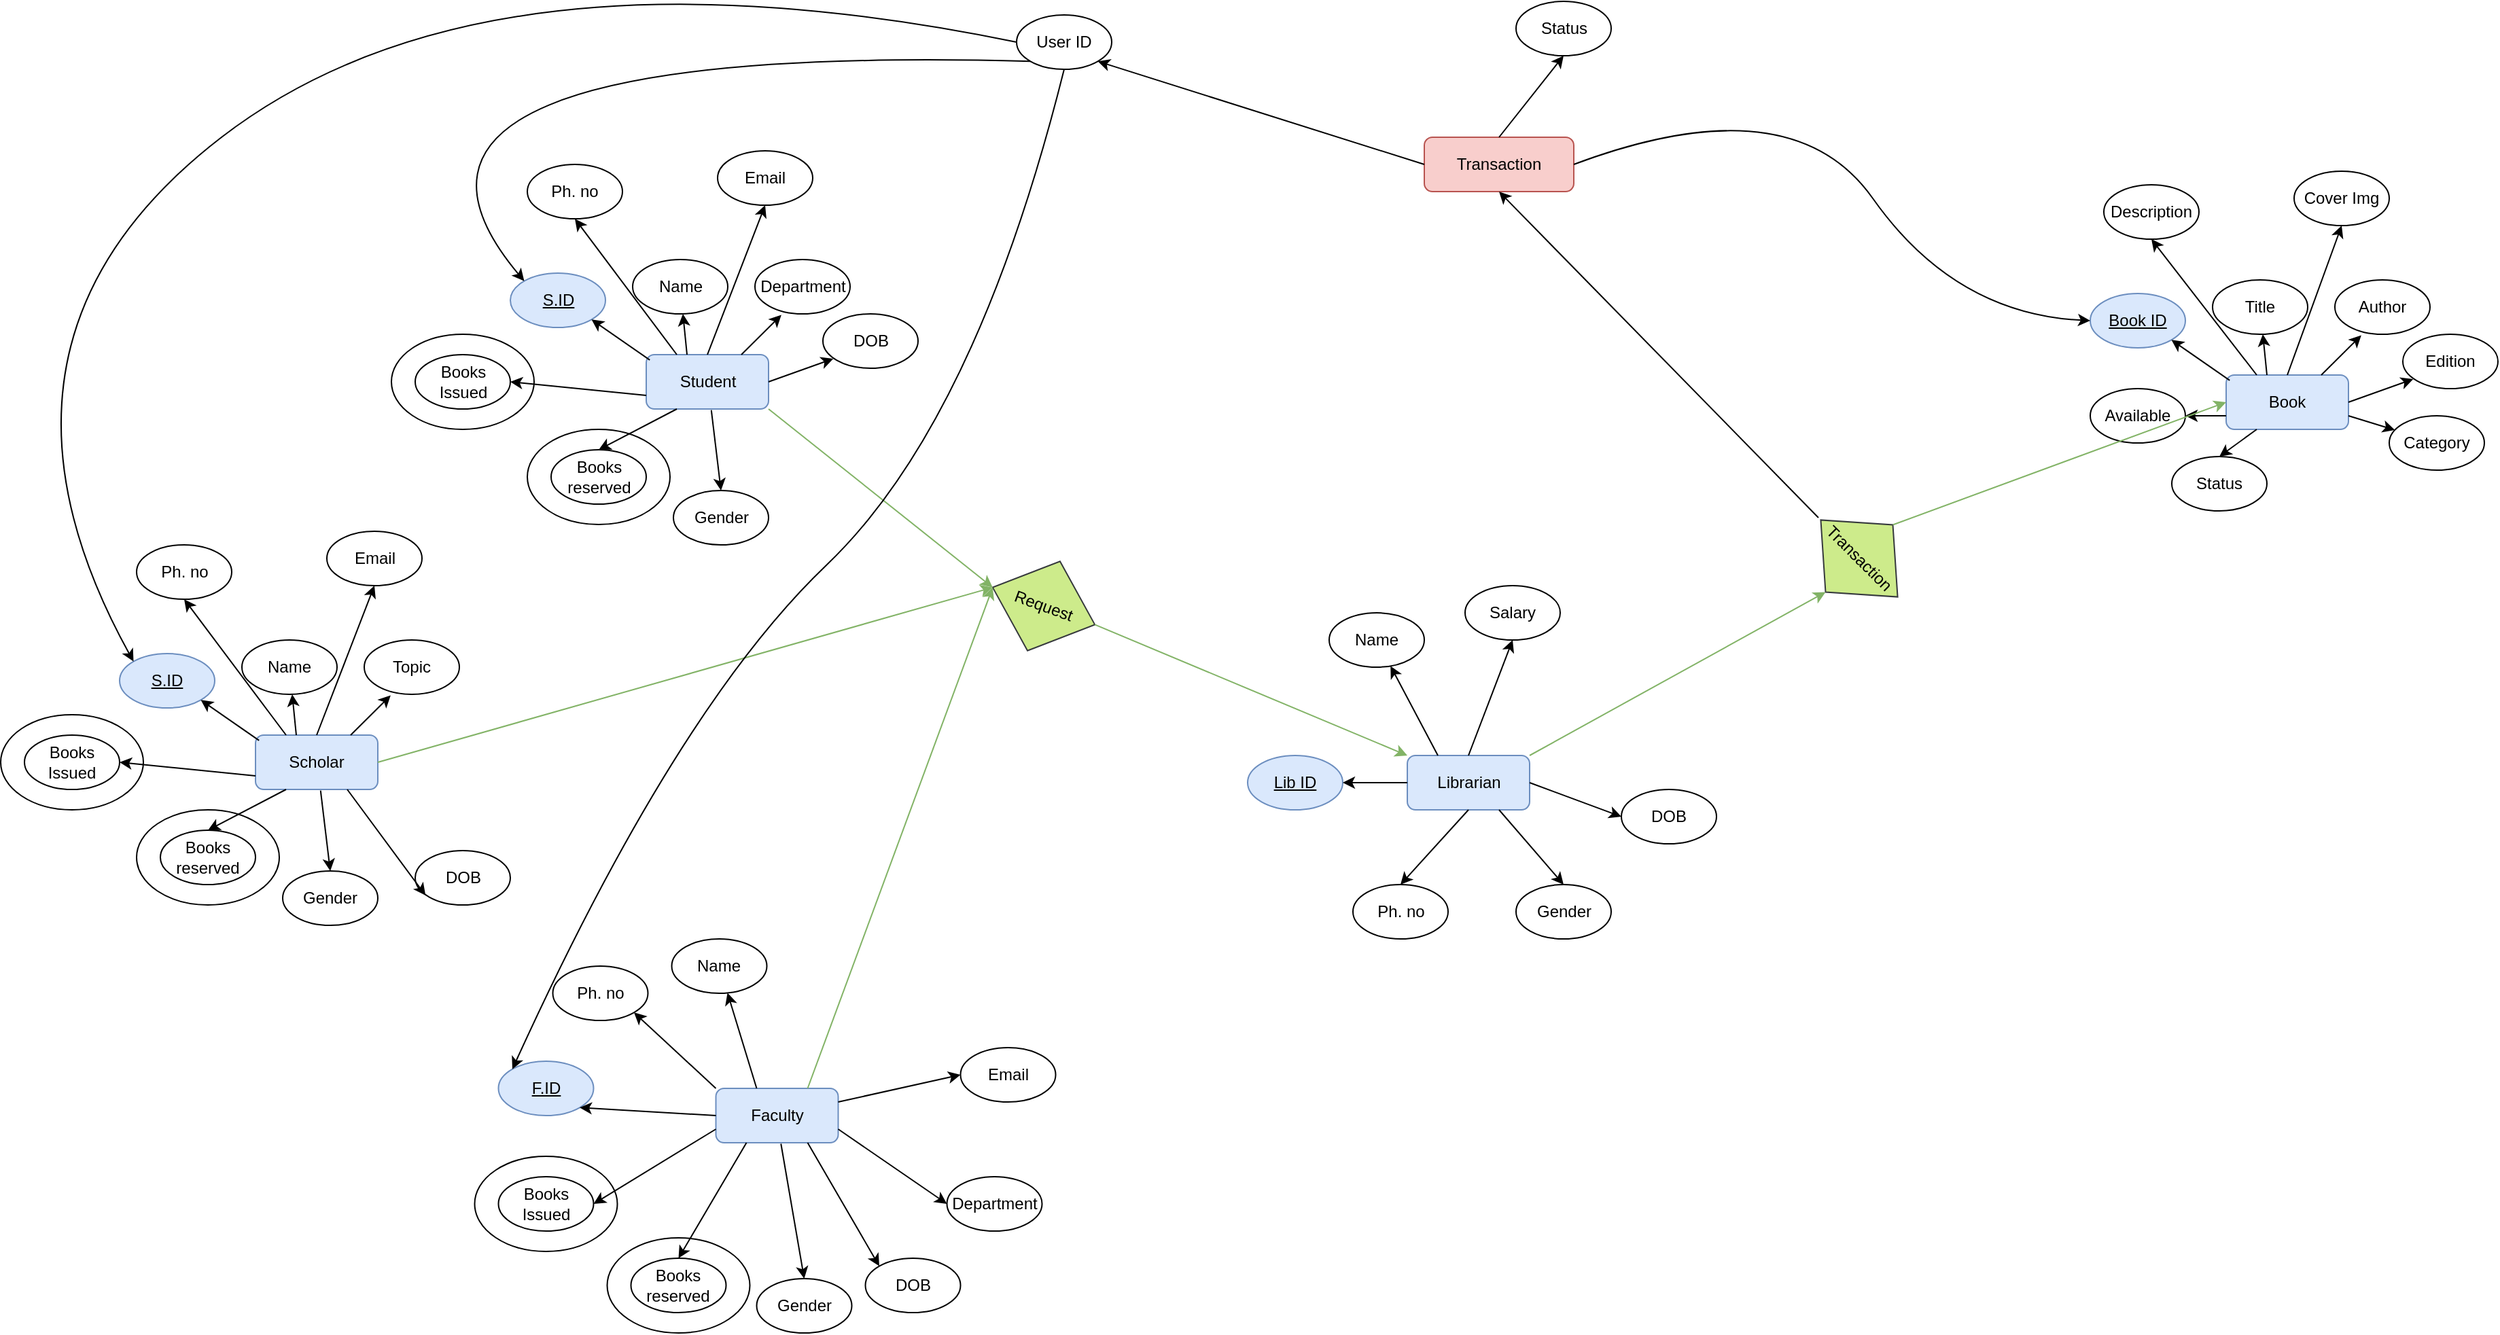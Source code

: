 <mxfile>
    <diagram id="zXwNF8fmSc46qx2AN00s" name="Page-1">
        <mxGraphModel dx="2670" dy="1408" grid="1" gridSize="10" guides="1" tooltips="1" connect="1" arrows="1" fold="1" page="1" pageScale="1" pageWidth="850" pageHeight="1100" background="#ffffff" math="0" shadow="0">
            <root>
                <mxCell id="0"/>
                <mxCell id="1" parent="0"/>
                <mxCell id="36" value="" style="ellipse;whiteSpace=wrap;html=1;" vertex="1" parent="1">
                    <mxGeometry x="-380" y="345" width="105" height="70" as="geometry"/>
                </mxCell>
                <mxCell id="35" value="" style="ellipse;whiteSpace=wrap;html=1;" vertex="1" parent="1">
                    <mxGeometry x="-480" y="275" width="105" height="70" as="geometry"/>
                </mxCell>
                <mxCell id="2" value="Book" style="rounded=1;whiteSpace=wrap;html=1;fillColor=#dae8fc;strokeColor=#6c8ebf;" vertex="1" parent="1">
                    <mxGeometry x="870" y="305" width="90" height="40" as="geometry"/>
                </mxCell>
                <mxCell id="3" value="&lt;u&gt;Book ID&lt;/u&gt;" style="ellipse;whiteSpace=wrap;html=1;fillColor=#dae8fc;strokeColor=#6c8ebf;" vertex="1" parent="1">
                    <mxGeometry x="770" y="245" width="70" height="40" as="geometry"/>
                </mxCell>
                <mxCell id="4" value="" style="endArrow=classic;html=1;entryX=1;entryY=1;entryDx=0;entryDy=0;exitX=0.029;exitY=0.099;exitDx=0;exitDy=0;exitPerimeter=0;" edge="1" parent="1" source="2" target="3">
                    <mxGeometry width="50" height="50" relative="1" as="geometry">
                        <mxPoint x="1210" y="415" as="sourcePoint"/>
                        <mxPoint x="1260" y="365" as="targetPoint"/>
                    </mxGeometry>
                </mxCell>
                <mxCell id="5" value="Title" style="ellipse;whiteSpace=wrap;html=1;" vertex="1" parent="1">
                    <mxGeometry x="860" y="235" width="70" height="40" as="geometry"/>
                </mxCell>
                <mxCell id="6" value="Author" style="ellipse;whiteSpace=wrap;html=1;" vertex="1" parent="1">
                    <mxGeometry x="950" y="235" width="70" height="40" as="geometry"/>
                </mxCell>
                <mxCell id="7" value="Edition" style="ellipse;whiteSpace=wrap;html=1;" vertex="1" parent="1">
                    <mxGeometry x="1000" y="275" width="70" height="40" as="geometry"/>
                </mxCell>
                <mxCell id="9" value="" style="endArrow=classic;html=1;" edge="1" parent="1" target="5">
                    <mxGeometry width="50" height="50" relative="1" as="geometry">
                        <mxPoint x="900" y="305" as="sourcePoint"/>
                        <mxPoint x="950" y="255" as="targetPoint"/>
                    </mxGeometry>
                </mxCell>
                <mxCell id="10" value="" style="endArrow=classic;html=1;entryX=0.278;entryY=1.018;entryDx=0;entryDy=0;entryPerimeter=0;" edge="1" parent="1" target="6">
                    <mxGeometry width="50" height="50" relative="1" as="geometry">
                        <mxPoint x="940" y="305" as="sourcePoint"/>
                        <mxPoint x="990" y="255" as="targetPoint"/>
                    </mxGeometry>
                </mxCell>
                <mxCell id="11" value="" style="endArrow=classic;html=1;entryX=0.109;entryY=0.825;entryDx=0;entryDy=0;entryPerimeter=0;" edge="1" parent="1" target="7">
                    <mxGeometry width="50" height="50" relative="1" as="geometry">
                        <mxPoint x="960" y="325" as="sourcePoint"/>
                        <mxPoint x="1010" y="275" as="targetPoint"/>
                    </mxGeometry>
                </mxCell>
                <mxCell id="12" value="Available" style="ellipse;whiteSpace=wrap;html=1;" vertex="1" parent="1">
                    <mxGeometry x="770" y="315" width="70" height="40" as="geometry"/>
                </mxCell>
                <mxCell id="13" value="" style="endArrow=classic;html=1;entryX=1;entryY=0.5;entryDx=0;entryDy=0;exitX=0;exitY=0.75;exitDx=0;exitDy=0;" edge="1" parent="1" source="2" target="12">
                    <mxGeometry width="50" height="50" relative="1" as="geometry">
                        <mxPoint x="860" y="345" as="sourcePoint"/>
                        <mxPoint x="910" y="295" as="targetPoint"/>
                    </mxGeometry>
                </mxCell>
                <mxCell id="14" value="Status" style="ellipse;whiteSpace=wrap;html=1;" vertex="1" parent="1">
                    <mxGeometry x="830" y="365" width="70" height="40" as="geometry"/>
                </mxCell>
                <mxCell id="15" value="" style="endArrow=classic;html=1;entryX=0.5;entryY=0;entryDx=0;entryDy=0;exitX=0.25;exitY=1;exitDx=0;exitDy=0;" edge="1" parent="1" source="2" target="14">
                    <mxGeometry width="50" height="50" relative="1" as="geometry">
                        <mxPoint x="860" y="375" as="sourcePoint"/>
                        <mxPoint x="910" y="325" as="targetPoint"/>
                    </mxGeometry>
                </mxCell>
                <mxCell id="16" value="Student" style="rounded=1;whiteSpace=wrap;html=1;fillColor=#dae8fc;strokeColor=#6c8ebf;" vertex="1" parent="1">
                    <mxGeometry x="-292.5" y="290" width="90" height="40" as="geometry"/>
                </mxCell>
                <mxCell id="17" value="S.ID" style="ellipse;whiteSpace=wrap;html=1;fontStyle=4;fillColor=#dae8fc;strokeColor=#6c8ebf;" vertex="1" parent="1">
                    <mxGeometry x="-392.5" y="230" width="70" height="40" as="geometry"/>
                </mxCell>
                <mxCell id="18" value="" style="endArrow=classic;html=1;entryX=1;entryY=1;entryDx=0;entryDy=0;exitX=0.029;exitY=0.099;exitDx=0;exitDy=0;exitPerimeter=0;" edge="1" parent="1" source="16" target="17">
                    <mxGeometry width="50" height="50" relative="1" as="geometry">
                        <mxPoint x="47.5" y="400" as="sourcePoint"/>
                        <mxPoint x="97.5" y="350" as="targetPoint"/>
                    </mxGeometry>
                </mxCell>
                <mxCell id="19" value="Name" style="ellipse;whiteSpace=wrap;html=1;" vertex="1" parent="1">
                    <mxGeometry x="-302.5" y="220" width="70" height="40" as="geometry"/>
                </mxCell>
                <mxCell id="20" value="Department" style="ellipse;whiteSpace=wrap;html=1;" vertex="1" parent="1">
                    <mxGeometry x="-212.5" y="220" width="70" height="40" as="geometry"/>
                </mxCell>
                <mxCell id="21" value="DOB" style="ellipse;whiteSpace=wrap;html=1;" vertex="1" parent="1">
                    <mxGeometry x="-162.5" y="260" width="70" height="40" as="geometry"/>
                </mxCell>
                <mxCell id="22" value="" style="endArrow=classic;html=1;" edge="1" parent="1" target="19">
                    <mxGeometry width="50" height="50" relative="1" as="geometry">
                        <mxPoint x="-262.5" y="290" as="sourcePoint"/>
                        <mxPoint x="-212.5" y="240" as="targetPoint"/>
                    </mxGeometry>
                </mxCell>
                <mxCell id="23" value="" style="endArrow=classic;html=1;entryX=0.278;entryY=1.018;entryDx=0;entryDy=0;entryPerimeter=0;" edge="1" parent="1" target="20">
                    <mxGeometry width="50" height="50" relative="1" as="geometry">
                        <mxPoint x="-222.5" y="290" as="sourcePoint"/>
                        <mxPoint x="-172.5" y="240" as="targetPoint"/>
                    </mxGeometry>
                </mxCell>
                <mxCell id="24" value="" style="endArrow=classic;html=1;entryX=0.109;entryY=0.825;entryDx=0;entryDy=0;entryPerimeter=0;" edge="1" parent="1" target="21">
                    <mxGeometry width="50" height="50" relative="1" as="geometry">
                        <mxPoint x="-202.5" y="310" as="sourcePoint"/>
                        <mxPoint x="-152.5" y="260" as="targetPoint"/>
                    </mxGeometry>
                </mxCell>
                <mxCell id="25" value="Books Issued" style="ellipse;whiteSpace=wrap;html=1;" vertex="1" parent="1">
                    <mxGeometry x="-462.5" y="290" width="70" height="40" as="geometry"/>
                </mxCell>
                <mxCell id="26" value="" style="endArrow=classic;html=1;entryX=1;entryY=0.5;entryDx=0;entryDy=0;exitX=0;exitY=0.75;exitDx=0;exitDy=0;" edge="1" parent="1" source="16" target="25">
                    <mxGeometry width="50" height="50" relative="1" as="geometry">
                        <mxPoint x="-302.5" y="330" as="sourcePoint"/>
                        <mxPoint x="-252.5" y="280" as="targetPoint"/>
                    </mxGeometry>
                </mxCell>
                <mxCell id="27" value="Books reserved" style="ellipse;whiteSpace=wrap;html=1;" vertex="1" parent="1">
                    <mxGeometry x="-362.5" y="360" width="70" height="40" as="geometry"/>
                </mxCell>
                <mxCell id="28" value="" style="endArrow=classic;html=1;entryX=0.5;entryY=0;entryDx=0;entryDy=0;exitX=0.25;exitY=1;exitDx=0;exitDy=0;" edge="1" parent="1" source="16" target="27">
                    <mxGeometry width="50" height="50" relative="1" as="geometry">
                        <mxPoint x="-302.5" y="360" as="sourcePoint"/>
                        <mxPoint x="-252.5" y="310" as="targetPoint"/>
                    </mxGeometry>
                </mxCell>
                <mxCell id="29" value="Category" style="ellipse;whiteSpace=wrap;html=1;" vertex="1" parent="1">
                    <mxGeometry x="990" y="335" width="70" height="40" as="geometry"/>
                </mxCell>
                <mxCell id="30" value="" style="endArrow=classic;html=1;exitX=1;exitY=0.75;exitDx=0;exitDy=0;" edge="1" parent="1" source="2" target="29">
                    <mxGeometry width="50" height="50" relative="1" as="geometry">
                        <mxPoint x="960" y="335" as="sourcePoint"/>
                        <mxPoint x="1010" y="285" as="targetPoint"/>
                    </mxGeometry>
                </mxCell>
                <mxCell id="31" value="Cover Img" style="ellipse;whiteSpace=wrap;html=1;" vertex="1" parent="1">
                    <mxGeometry x="920" y="155" width="70" height="40" as="geometry"/>
                </mxCell>
                <mxCell id="32" value="Description" style="ellipse;whiteSpace=wrap;html=1;" vertex="1" parent="1">
                    <mxGeometry x="780" y="165" width="70" height="40" as="geometry"/>
                </mxCell>
                <mxCell id="33" value="" style="endArrow=classic;html=1;entryX=0.5;entryY=1;entryDx=0;entryDy=0;exitX=0.25;exitY=0;exitDx=0;exitDy=0;" edge="1" parent="1" source="2" target="32">
                    <mxGeometry width="50" height="50" relative="1" as="geometry">
                        <mxPoint x="880" y="305" as="sourcePoint"/>
                        <mxPoint x="930" y="255" as="targetPoint"/>
                    </mxGeometry>
                </mxCell>
                <mxCell id="34" value="" style="endArrow=classic;html=1;entryX=0.5;entryY=1;entryDx=0;entryDy=0;exitX=0.5;exitY=0;exitDx=0;exitDy=0;" edge="1" parent="1" source="2" target="31">
                    <mxGeometry width="50" height="50" relative="1" as="geometry">
                        <mxPoint x="940" y="265" as="sourcePoint"/>
                        <mxPoint x="990" y="215" as="targetPoint"/>
                    </mxGeometry>
                </mxCell>
                <mxCell id="41" value="Request" style="rhombus;whiteSpace=wrap;html=1;rotation=20;fillColor=#cdeb8b;strokeColor=#36393d;" vertex="1" parent="1">
                    <mxGeometry x="-40" y="440" width="80" height="70" as="geometry"/>
                </mxCell>
                <mxCell id="42" value="" style="endArrow=classic;html=1;exitX=1;exitY=1;exitDx=0;exitDy=0;entryX=0;entryY=0.5;entryDx=0;entryDy=0;fillColor=#d5e8d4;strokeColor=#82b366;" edge="1" parent="1" source="16" target="41">
                    <mxGeometry width="50" height="50" relative="1" as="geometry">
                        <mxPoint x="-30" y="330" as="sourcePoint"/>
                        <mxPoint x="20" y="280" as="targetPoint"/>
                    </mxGeometry>
                </mxCell>
                <mxCell id="46" value="Librarian" style="rounded=1;whiteSpace=wrap;html=1;fillColor=#dae8fc;strokeColor=#6c8ebf;" vertex="1" parent="1">
                    <mxGeometry x="267.5" y="585" width="90" height="40" as="geometry"/>
                </mxCell>
                <mxCell id="47" value="Lib ID" style="ellipse;whiteSpace=wrap;html=1;fontStyle=4;fillColor=#dae8fc;strokeColor=#6c8ebf;" vertex="1" parent="1">
                    <mxGeometry x="150" y="585" width="70" height="40" as="geometry"/>
                </mxCell>
                <mxCell id="48" value="" style="endArrow=classic;html=1;entryX=1;entryY=0.5;entryDx=0;entryDy=0;exitX=0;exitY=0.5;exitDx=0;exitDy=0;" edge="1" parent="1" source="46" target="47">
                    <mxGeometry width="50" height="50" relative="1" as="geometry">
                        <mxPoint x="607.5" y="695" as="sourcePoint"/>
                        <mxPoint x="657.5" y="645" as="targetPoint"/>
                    </mxGeometry>
                </mxCell>
                <mxCell id="49" value="Name" style="ellipse;whiteSpace=wrap;html=1;" vertex="1" parent="1">
                    <mxGeometry x="210" y="480" width="70" height="40" as="geometry"/>
                </mxCell>
                <mxCell id="50" value="Salary" style="ellipse;whiteSpace=wrap;html=1;" vertex="1" parent="1">
                    <mxGeometry x="310" y="460" width="70" height="40" as="geometry"/>
                </mxCell>
                <mxCell id="51" value="DOB" style="ellipse;whiteSpace=wrap;html=1;" vertex="1" parent="1">
                    <mxGeometry x="425" y="610" width="70" height="40" as="geometry"/>
                </mxCell>
                <mxCell id="52" value="" style="endArrow=classic;html=1;exitX=0.25;exitY=0;exitDx=0;exitDy=0;" edge="1" parent="1" target="49" source="46">
                    <mxGeometry width="50" height="50" relative="1" as="geometry">
                        <mxPoint x="297.5" y="585" as="sourcePoint"/>
                        <mxPoint x="347.5" y="535" as="targetPoint"/>
                    </mxGeometry>
                </mxCell>
                <mxCell id="53" value="" style="endArrow=classic;html=1;entryX=0.5;entryY=1;entryDx=0;entryDy=0;exitX=0.5;exitY=0;exitDx=0;exitDy=0;" edge="1" parent="1" target="50" source="46">
                    <mxGeometry width="50" height="50" relative="1" as="geometry">
                        <mxPoint x="337.5" y="585" as="sourcePoint"/>
                        <mxPoint x="387.5" y="535" as="targetPoint"/>
                    </mxGeometry>
                </mxCell>
                <mxCell id="54" value="" style="endArrow=classic;html=1;entryX=0;entryY=0.5;entryDx=0;entryDy=0;" edge="1" parent="1" target="51">
                    <mxGeometry width="50" height="50" relative="1" as="geometry">
                        <mxPoint x="357.5" y="605" as="sourcePoint"/>
                        <mxPoint x="407.5" y="555" as="targetPoint"/>
                    </mxGeometry>
                </mxCell>
                <mxCell id="55" value="Ph. no" style="ellipse;whiteSpace=wrap;html=1;" vertex="1" parent="1">
                    <mxGeometry x="227.5" y="680" width="70" height="40" as="geometry"/>
                </mxCell>
                <mxCell id="56" value="" style="endArrow=classic;html=1;entryX=0.5;entryY=0;entryDx=0;entryDy=0;exitX=0.5;exitY=1;exitDx=0;exitDy=0;" edge="1" parent="1" source="46" target="55">
                    <mxGeometry width="50" height="50" relative="1" as="geometry">
                        <mxPoint x="257.5" y="625" as="sourcePoint"/>
                        <mxPoint x="307.5" y="575" as="targetPoint"/>
                    </mxGeometry>
                </mxCell>
                <mxCell id="57" value="Gender" style="ellipse;whiteSpace=wrap;html=1;" vertex="1" parent="1">
                    <mxGeometry x="347.5" y="680" width="70" height="40" as="geometry"/>
                </mxCell>
                <mxCell id="58" value="" style="endArrow=classic;html=1;entryX=0.5;entryY=0;entryDx=0;entryDy=0;exitX=0.75;exitY=1;exitDx=0;exitDy=0;" edge="1" parent="1" source="46" target="57">
                    <mxGeometry width="50" height="50" relative="1" as="geometry">
                        <mxPoint x="257.5" y="655" as="sourcePoint"/>
                        <mxPoint x="307.5" y="605" as="targetPoint"/>
                    </mxGeometry>
                </mxCell>
                <mxCell id="59" value="Gender" style="ellipse;whiteSpace=wrap;html=1;" vertex="1" parent="1">
                    <mxGeometry x="-272.5" y="390" width="70" height="40" as="geometry"/>
                </mxCell>
                <mxCell id="60" value="" style="endArrow=classic;html=1;exitX=0.532;exitY=1.019;exitDx=0;exitDy=0;exitPerimeter=0;entryX=0.5;entryY=0;entryDx=0;entryDy=0;" edge="1" parent="1" source="16" target="59">
                    <mxGeometry width="50" height="50" relative="1" as="geometry">
                        <mxPoint x="-252.5" y="390" as="sourcePoint"/>
                        <mxPoint x="-202.5" y="340" as="targetPoint"/>
                    </mxGeometry>
                </mxCell>
                <mxCell id="61" value="" style="endArrow=classic;html=1;exitX=1;exitY=0.5;exitDx=0;exitDy=0;entryX=0;entryY=0;entryDx=0;entryDy=0;fillColor=#d5e8d4;strokeColor=#82b366;" edge="1" parent="1" source="41" target="46">
                    <mxGeometry width="50" height="50" relative="1" as="geometry">
                        <mxPoint x="190" y="460" as="sourcePoint"/>
                        <mxPoint x="240" y="410" as="targetPoint"/>
                    </mxGeometry>
                </mxCell>
                <mxCell id="62" value="Transaction" style="rhombus;whiteSpace=wrap;html=1;rotation=45;fillColor=#cdeb8b;strokeColor=#36393d;" vertex="1" parent="1">
                    <mxGeometry x="560" y="405" width="80" height="70" as="geometry"/>
                </mxCell>
                <mxCell id="63" value="" style="endArrow=classic;html=1;entryX=0.5;entryY=1;entryDx=0;entryDy=0;fillColor=#d5e8d4;strokeColor=#82b366;exitX=1;exitY=0;exitDx=0;exitDy=0;" edge="1" parent="1" source="46" target="62">
                    <mxGeometry width="50" height="50" relative="1" as="geometry">
                        <mxPoint x="440" y="560" as="sourcePoint"/>
                        <mxPoint x="240" y="410" as="targetPoint"/>
                    </mxGeometry>
                </mxCell>
                <mxCell id="64" value="" style="endArrow=classic;html=1;exitX=0.5;exitY=0;exitDx=0;exitDy=0;entryX=0;entryY=0.5;entryDx=0;entryDy=0;fillColor=#d5e8d4;strokeColor=#82b366;" edge="1" parent="1" source="62" target="2">
                    <mxGeometry width="50" height="50" relative="1" as="geometry">
                        <mxPoint x="190" y="460" as="sourcePoint"/>
                        <mxPoint x="240" y="410" as="targetPoint"/>
                    </mxGeometry>
                </mxCell>
                <mxCell id="65" value="Ph. no" style="ellipse;whiteSpace=wrap;html=1;" vertex="1" parent="1">
                    <mxGeometry x="-380" y="150" width="70" height="40" as="geometry"/>
                </mxCell>
                <mxCell id="66" value="Email" style="ellipse;whiteSpace=wrap;html=1;" vertex="1" parent="1">
                    <mxGeometry x="-240" y="140" width="70" height="40" as="geometry"/>
                </mxCell>
                <mxCell id="68" value="" style="endArrow=classic;html=1;exitX=0.25;exitY=0;exitDx=0;exitDy=0;entryX=0.5;entryY=1;entryDx=0;entryDy=0;" edge="1" parent="1" source="16" target="65">
                    <mxGeometry width="50" height="50" relative="1" as="geometry">
                        <mxPoint x="-210" y="220" as="sourcePoint"/>
                        <mxPoint x="-160" y="170" as="targetPoint"/>
                    </mxGeometry>
                </mxCell>
                <mxCell id="69" value="" style="endArrow=classic;html=1;exitX=0.5;exitY=0;exitDx=0;exitDy=0;entryX=0.5;entryY=1;entryDx=0;entryDy=0;" edge="1" parent="1" source="16" target="66">
                    <mxGeometry width="50" height="50" relative="1" as="geometry">
                        <mxPoint x="-210" y="220" as="sourcePoint"/>
                        <mxPoint x="-160" y="170" as="targetPoint"/>
                    </mxGeometry>
                </mxCell>
                <mxCell id="70" value="" style="ellipse;whiteSpace=wrap;html=1;" vertex="1" parent="1">
                    <mxGeometry x="-667.5" y="625" width="105" height="70" as="geometry"/>
                </mxCell>
                <mxCell id="71" value="" style="ellipse;whiteSpace=wrap;html=1;" vertex="1" parent="1">
                    <mxGeometry x="-767.5" y="555" width="105" height="70" as="geometry"/>
                </mxCell>
                <mxCell id="72" value="Scholar" style="rounded=1;whiteSpace=wrap;html=1;fillColor=#dae8fc;strokeColor=#6c8ebf;" vertex="1" parent="1">
                    <mxGeometry x="-580" y="570" width="90" height="40" as="geometry"/>
                </mxCell>
                <mxCell id="73" value="S.ID" style="ellipse;whiteSpace=wrap;html=1;fontStyle=4;fillColor=#dae8fc;strokeColor=#6c8ebf;" vertex="1" parent="1">
                    <mxGeometry x="-680" y="510" width="70" height="40" as="geometry"/>
                </mxCell>
                <mxCell id="74" value="" style="endArrow=classic;html=1;entryX=1;entryY=1;entryDx=0;entryDy=0;exitX=0.029;exitY=0.099;exitDx=0;exitDy=0;exitPerimeter=0;" edge="1" parent="1" source="72" target="73">
                    <mxGeometry width="50" height="50" relative="1" as="geometry">
                        <mxPoint x="-240" y="680" as="sourcePoint"/>
                        <mxPoint x="-190" y="630" as="targetPoint"/>
                    </mxGeometry>
                </mxCell>
                <mxCell id="75" value="Name" style="ellipse;whiteSpace=wrap;html=1;" vertex="1" parent="1">
                    <mxGeometry x="-590" y="500" width="70" height="40" as="geometry"/>
                </mxCell>
                <mxCell id="76" value="Topic" style="ellipse;whiteSpace=wrap;html=1;" vertex="1" parent="1">
                    <mxGeometry x="-500" y="500" width="70" height="40" as="geometry"/>
                </mxCell>
                <mxCell id="77" value="DOB" style="ellipse;whiteSpace=wrap;html=1;" vertex="1" parent="1">
                    <mxGeometry x="-462.5" y="655" width="70" height="40" as="geometry"/>
                </mxCell>
                <mxCell id="78" value="" style="endArrow=classic;html=1;" edge="1" parent="1" target="75">
                    <mxGeometry width="50" height="50" relative="1" as="geometry">
                        <mxPoint x="-550" y="570" as="sourcePoint"/>
                        <mxPoint x="-500" y="520" as="targetPoint"/>
                    </mxGeometry>
                </mxCell>
                <mxCell id="79" value="" style="endArrow=classic;html=1;entryX=0.278;entryY=1.018;entryDx=0;entryDy=0;entryPerimeter=0;" edge="1" parent="1" target="76">
                    <mxGeometry width="50" height="50" relative="1" as="geometry">
                        <mxPoint x="-510" y="570" as="sourcePoint"/>
                        <mxPoint x="-460" y="520" as="targetPoint"/>
                    </mxGeometry>
                </mxCell>
                <mxCell id="80" value="" style="endArrow=classic;html=1;entryX=0.109;entryY=0.825;entryDx=0;entryDy=0;entryPerimeter=0;exitX=0.75;exitY=1;exitDx=0;exitDy=0;" edge="1" parent="1" target="77" source="72">
                    <mxGeometry width="50" height="50" relative="1" as="geometry">
                        <mxPoint x="-490" y="590" as="sourcePoint"/>
                        <mxPoint x="-440" y="540" as="targetPoint"/>
                    </mxGeometry>
                </mxCell>
                <mxCell id="81" value="Books Issued" style="ellipse;whiteSpace=wrap;html=1;" vertex="1" parent="1">
                    <mxGeometry x="-750" y="570" width="70" height="40" as="geometry"/>
                </mxCell>
                <mxCell id="82" value="" style="endArrow=classic;html=1;entryX=1;entryY=0.5;entryDx=0;entryDy=0;exitX=0;exitY=0.75;exitDx=0;exitDy=0;" edge="1" parent="1" source="72" target="81">
                    <mxGeometry width="50" height="50" relative="1" as="geometry">
                        <mxPoint x="-590" y="610" as="sourcePoint"/>
                        <mxPoint x="-540" y="560" as="targetPoint"/>
                    </mxGeometry>
                </mxCell>
                <mxCell id="83" value="Books reserved" style="ellipse;whiteSpace=wrap;html=1;" vertex="1" parent="1">
                    <mxGeometry x="-650" y="640" width="70" height="40" as="geometry"/>
                </mxCell>
                <mxCell id="84" value="" style="endArrow=classic;html=1;entryX=0.5;entryY=0;entryDx=0;entryDy=0;exitX=0.25;exitY=1;exitDx=0;exitDy=0;" edge="1" parent="1" source="72" target="83">
                    <mxGeometry width="50" height="50" relative="1" as="geometry">
                        <mxPoint x="-590" y="640" as="sourcePoint"/>
                        <mxPoint x="-540" y="590" as="targetPoint"/>
                    </mxGeometry>
                </mxCell>
                <mxCell id="85" value="Gender" style="ellipse;whiteSpace=wrap;html=1;" vertex="1" parent="1">
                    <mxGeometry x="-560" y="670" width="70" height="40" as="geometry"/>
                </mxCell>
                <mxCell id="86" value="" style="endArrow=classic;html=1;exitX=0.532;exitY=1.019;exitDx=0;exitDy=0;exitPerimeter=0;entryX=0.5;entryY=0;entryDx=0;entryDy=0;" edge="1" parent="1" source="72" target="85">
                    <mxGeometry width="50" height="50" relative="1" as="geometry">
                        <mxPoint x="-540" y="670" as="sourcePoint"/>
                        <mxPoint x="-490" y="620" as="targetPoint"/>
                    </mxGeometry>
                </mxCell>
                <mxCell id="87" value="Ph. no" style="ellipse;whiteSpace=wrap;html=1;" vertex="1" parent="1">
                    <mxGeometry x="-667.5" y="430" width="70" height="40" as="geometry"/>
                </mxCell>
                <mxCell id="88" value="Email" style="ellipse;whiteSpace=wrap;html=1;" vertex="1" parent="1">
                    <mxGeometry x="-527.5" y="420" width="70" height="40" as="geometry"/>
                </mxCell>
                <mxCell id="89" value="" style="endArrow=classic;html=1;exitX=0.25;exitY=0;exitDx=0;exitDy=0;entryX=0.5;entryY=1;entryDx=0;entryDy=0;" edge="1" parent="1" source="72" target="87">
                    <mxGeometry width="50" height="50" relative="1" as="geometry">
                        <mxPoint x="-497.5" y="500" as="sourcePoint"/>
                        <mxPoint x="-447.5" y="450" as="targetPoint"/>
                    </mxGeometry>
                </mxCell>
                <mxCell id="90" value="" style="endArrow=classic;html=1;exitX=0.5;exitY=0;exitDx=0;exitDy=0;entryX=0.5;entryY=1;entryDx=0;entryDy=0;" edge="1" parent="1" source="72" target="88">
                    <mxGeometry width="50" height="50" relative="1" as="geometry">
                        <mxPoint x="-497.5" y="500" as="sourcePoint"/>
                        <mxPoint x="-447.5" y="450" as="targetPoint"/>
                    </mxGeometry>
                </mxCell>
                <mxCell id="112" value="" style="ellipse;whiteSpace=wrap;html=1;" vertex="1" parent="1">
                    <mxGeometry x="-321.25" y="940" width="105" height="70" as="geometry"/>
                </mxCell>
                <mxCell id="113" value="" style="ellipse;whiteSpace=wrap;html=1;" vertex="1" parent="1">
                    <mxGeometry x="-418.75" y="880" width="105" height="70" as="geometry"/>
                </mxCell>
                <mxCell id="114" value="Faculty" style="rounded=1;whiteSpace=wrap;html=1;fillColor=#dae8fc;strokeColor=#6c8ebf;" vertex="1" parent="1">
                    <mxGeometry x="-241.25" y="830" width="90" height="40" as="geometry"/>
                </mxCell>
                <mxCell id="115" value="F.ID" style="ellipse;whiteSpace=wrap;html=1;fontStyle=4;fillColor=#dae8fc;strokeColor=#6c8ebf;" vertex="1" parent="1">
                    <mxGeometry x="-401.25" y="810" width="70" height="40" as="geometry"/>
                </mxCell>
                <mxCell id="116" value="" style="endArrow=classic;html=1;entryX=1;entryY=1;entryDx=0;entryDy=0;exitX=0;exitY=0.5;exitDx=0;exitDy=0;" edge="1" parent="1" source="114" target="115">
                    <mxGeometry width="50" height="50" relative="1" as="geometry">
                        <mxPoint x="98.75" y="940" as="sourcePoint"/>
                        <mxPoint x="148.75" y="890" as="targetPoint"/>
                    </mxGeometry>
                </mxCell>
                <mxCell id="117" value="Name" style="ellipse;whiteSpace=wrap;html=1;" vertex="1" parent="1">
                    <mxGeometry x="-273.75" y="720" width="70" height="40" as="geometry"/>
                </mxCell>
                <mxCell id="118" value="Department" style="ellipse;whiteSpace=wrap;html=1;" vertex="1" parent="1">
                    <mxGeometry x="-71.25" y="895" width="70" height="40" as="geometry"/>
                </mxCell>
                <mxCell id="119" value="DOB" style="ellipse;whiteSpace=wrap;html=1;" vertex="1" parent="1">
                    <mxGeometry x="-131.25" y="955" width="70" height="40" as="geometry"/>
                </mxCell>
                <mxCell id="120" value="" style="endArrow=classic;html=1;" edge="1" parent="1" target="117">
                    <mxGeometry width="50" height="50" relative="1" as="geometry">
                        <mxPoint x="-211.25" y="830" as="sourcePoint"/>
                        <mxPoint x="-161.25" y="780" as="targetPoint"/>
                    </mxGeometry>
                </mxCell>
                <mxCell id="121" value="" style="endArrow=classic;html=1;entryX=0;entryY=0.5;entryDx=0;entryDy=0;exitX=1;exitY=0.75;exitDx=0;exitDy=0;" edge="1" parent="1" target="118" source="114">
                    <mxGeometry width="50" height="50" relative="1" as="geometry">
                        <mxPoint x="-171.25" y="830" as="sourcePoint"/>
                        <mxPoint x="-121.25" y="780" as="targetPoint"/>
                    </mxGeometry>
                </mxCell>
                <mxCell id="122" value="" style="endArrow=classic;html=1;entryX=0;entryY=0;entryDx=0;entryDy=0;exitX=0.75;exitY=1;exitDx=0;exitDy=0;" edge="1" parent="1" target="119" source="114">
                    <mxGeometry width="50" height="50" relative="1" as="geometry">
                        <mxPoint x="-151.25" y="850" as="sourcePoint"/>
                        <mxPoint x="-101.25" y="800" as="targetPoint"/>
                    </mxGeometry>
                </mxCell>
                <mxCell id="123" value="Books Issued" style="ellipse;whiteSpace=wrap;html=1;" vertex="1" parent="1">
                    <mxGeometry x="-401.25" y="895" width="70" height="40" as="geometry"/>
                </mxCell>
                <mxCell id="124" value="" style="endArrow=classic;html=1;entryX=1;entryY=0.5;entryDx=0;entryDy=0;exitX=0;exitY=0.75;exitDx=0;exitDy=0;" edge="1" parent="1" source="114" target="123">
                    <mxGeometry width="50" height="50" relative="1" as="geometry">
                        <mxPoint x="-251.25" y="870" as="sourcePoint"/>
                        <mxPoint x="-201.25" y="820" as="targetPoint"/>
                    </mxGeometry>
                </mxCell>
                <mxCell id="125" value="Books reserved" style="ellipse;whiteSpace=wrap;html=1;" vertex="1" parent="1">
                    <mxGeometry x="-303.75" y="955" width="70" height="40" as="geometry"/>
                </mxCell>
                <mxCell id="126" value="" style="endArrow=classic;html=1;entryX=0.5;entryY=0;entryDx=0;entryDy=0;exitX=0.25;exitY=1;exitDx=0;exitDy=0;" edge="1" parent="1" source="114" target="125">
                    <mxGeometry width="50" height="50" relative="1" as="geometry">
                        <mxPoint x="-251.25" y="900" as="sourcePoint"/>
                        <mxPoint x="-201.25" y="850" as="targetPoint"/>
                    </mxGeometry>
                </mxCell>
                <mxCell id="127" value="Gender" style="ellipse;whiteSpace=wrap;html=1;" vertex="1" parent="1">
                    <mxGeometry x="-211.25" y="970" width="70" height="40" as="geometry"/>
                </mxCell>
                <mxCell id="128" value="" style="endArrow=classic;html=1;exitX=0.532;exitY=1.019;exitDx=0;exitDy=0;exitPerimeter=0;entryX=0.5;entryY=0;entryDx=0;entryDy=0;" edge="1" parent="1" source="114" target="127">
                    <mxGeometry width="50" height="50" relative="1" as="geometry">
                        <mxPoint x="-201.25" y="930" as="sourcePoint"/>
                        <mxPoint x="-151.25" y="880" as="targetPoint"/>
                    </mxGeometry>
                </mxCell>
                <mxCell id="129" value="Ph. no" style="ellipse;whiteSpace=wrap;html=1;" vertex="1" parent="1">
                    <mxGeometry x="-361.25" y="740" width="70" height="40" as="geometry"/>
                </mxCell>
                <mxCell id="130" value="Email" style="ellipse;whiteSpace=wrap;html=1;" vertex="1" parent="1">
                    <mxGeometry x="-61.25" y="800" width="70" height="40" as="geometry"/>
                </mxCell>
                <mxCell id="131" value="" style="endArrow=classic;html=1;exitX=0;exitY=0;exitDx=0;exitDy=0;entryX=1;entryY=1;entryDx=0;entryDy=0;" edge="1" parent="1" source="114" target="129">
                    <mxGeometry width="50" height="50" relative="1" as="geometry">
                        <mxPoint x="-158.75" y="760" as="sourcePoint"/>
                        <mxPoint x="-108.75" y="710" as="targetPoint"/>
                    </mxGeometry>
                </mxCell>
                <mxCell id="132" value="" style="endArrow=classic;html=1;exitX=1;exitY=0.25;exitDx=0;exitDy=0;entryX=0;entryY=0.5;entryDx=0;entryDy=0;" edge="1" parent="1" source="114" target="130">
                    <mxGeometry width="50" height="50" relative="1" as="geometry">
                        <mxPoint x="-158.75" y="760" as="sourcePoint"/>
                        <mxPoint x="-108.75" y="710" as="targetPoint"/>
                    </mxGeometry>
                </mxCell>
                <mxCell id="133" value="" style="endArrow=classic;html=1;exitX=1;exitY=0.5;exitDx=0;exitDy=0;entryX=0;entryY=0.5;entryDx=0;entryDy=0;fillColor=#d5e8d4;strokeColor=#82b366;" edge="1" parent="1" source="72" target="41">
                    <mxGeometry width="50" height="50" relative="1" as="geometry">
                        <mxPoint x="-280" y="540" as="sourcePoint"/>
                        <mxPoint x="-50" y="430" as="targetPoint"/>
                    </mxGeometry>
                </mxCell>
                <mxCell id="134" value="" style="endArrow=classic;html=1;exitX=0.75;exitY=0;exitDx=0;exitDy=0;entryX=0;entryY=0.5;entryDx=0;entryDy=0;fillColor=#d5e8d4;strokeColor=#82b366;" edge="1" parent="1" source="114" target="41">
                    <mxGeometry width="50" height="50" relative="1" as="geometry">
                        <mxPoint x="-150" y="710" as="sourcePoint"/>
                        <mxPoint x="-50" y="430" as="targetPoint"/>
                    </mxGeometry>
                </mxCell>
                <mxCell id="136" value="&lt;div&gt;Transaction&lt;/div&gt;" style="rounded=1;whiteSpace=wrap;html=1;fillColor=#f8cecc;strokeColor=#b85450;" vertex="1" parent="1">
                    <mxGeometry x="280" y="130" width="110" height="40" as="geometry"/>
                </mxCell>
                <mxCell id="137" value="" style="endArrow=classic;html=1;entryX=0.5;entryY=1;entryDx=0;entryDy=0;" edge="1" parent="1" target="136">
                    <mxGeometry width="50" height="50" relative="1" as="geometry">
                        <mxPoint x="570" y="410" as="sourcePoint"/>
                        <mxPoint x="340" y="150" as="targetPoint"/>
                    </mxGeometry>
                </mxCell>
                <mxCell id="138" value="" style="curved=1;endArrow=classic;html=1;entryX=0;entryY=0;entryDx=0;entryDy=0;exitX=0;exitY=1;exitDx=0;exitDy=0;" edge="1" parent="1" source="142" target="17">
                    <mxGeometry width="50" height="50" relative="1" as="geometry">
                        <mxPoint x="150" y="180" as="sourcePoint"/>
                        <mxPoint x="200" y="130" as="targetPoint"/>
                        <Array as="points">
                            <mxPoint x="-530" y="60"/>
                        </Array>
                    </mxGeometry>
                </mxCell>
                <mxCell id="139" value="" style="curved=1;endArrow=classic;html=1;entryX=0;entryY=0.5;entryDx=0;entryDy=0;exitX=1;exitY=0.5;exitDx=0;exitDy=0;" edge="1" parent="1" source="136" target="3">
                    <mxGeometry width="50" height="50" relative="1" as="geometry">
                        <mxPoint x="450" y="250" as="sourcePoint"/>
                        <mxPoint x="500" y="200" as="targetPoint"/>
                        <Array as="points">
                            <mxPoint x="550" y="90"/>
                            <mxPoint x="670" y="260"/>
                        </Array>
                    </mxGeometry>
                </mxCell>
                <mxCell id="140" value="Status" style="ellipse;whiteSpace=wrap;html=1;" vertex="1" parent="1">
                    <mxGeometry x="347.5" y="30" width="70" height="40" as="geometry"/>
                </mxCell>
                <mxCell id="141" value="" style="endArrow=classic;html=1;exitX=0.5;exitY=0;exitDx=0;exitDy=0;entryX=0.5;entryY=1;entryDx=0;entryDy=0;" edge="1" parent="1" source="136" target="140">
                    <mxGeometry width="50" height="50" relative="1" as="geometry">
                        <mxPoint x="420" y="80" as="sourcePoint"/>
                        <mxPoint x="470" y="30" as="targetPoint"/>
                    </mxGeometry>
                </mxCell>
                <mxCell id="142" value="User ID" style="ellipse;whiteSpace=wrap;html=1;" vertex="1" parent="1">
                    <mxGeometry x="-20" y="40" width="70" height="40" as="geometry"/>
                </mxCell>
                <mxCell id="143" value="" style="endArrow=classic;html=1;exitX=0;exitY=0.5;exitDx=0;exitDy=0;entryX=1;entryY=1;entryDx=0;entryDy=0;" edge="1" parent="1" source="136" target="142">
                    <mxGeometry width="50" height="50" relative="1" as="geometry">
                        <mxPoint x="220" y="120" as="sourcePoint"/>
                        <mxPoint x="270" y="70" as="targetPoint"/>
                    </mxGeometry>
                </mxCell>
                <mxCell id="144" value="" style="curved=1;endArrow=classic;html=1;entryX=0;entryY=0;entryDx=0;entryDy=0;" edge="1" parent="1" target="73">
                    <mxGeometry width="50" height="50" relative="1" as="geometry">
                        <mxPoint x="-20" y="60" as="sourcePoint"/>
                        <mxPoint x="-760" y="410" as="targetPoint"/>
                        <Array as="points">
                            <mxPoint x="-410" y="-20"/>
                            <mxPoint x="-800" y="280"/>
                        </Array>
                    </mxGeometry>
                </mxCell>
                <mxCell id="145" value="" style="curved=1;endArrow=classic;html=1;entryX=0;entryY=0;entryDx=0;entryDy=0;exitX=0.5;exitY=1;exitDx=0;exitDy=0;" edge="1" parent="1" source="142" target="115">
                    <mxGeometry width="50" height="50" relative="1" as="geometry">
                        <mxPoint x="30" y="350" as="sourcePoint"/>
                        <mxPoint x="-170" y="460" as="targetPoint"/>
                        <Array as="points">
                            <mxPoint x="-50" y="340"/>
                            <mxPoint x="-270" y="550"/>
                        </Array>
                    </mxGeometry>
                </mxCell>
            </root>
        </mxGraphModel>
    </diagram>
</mxfile>